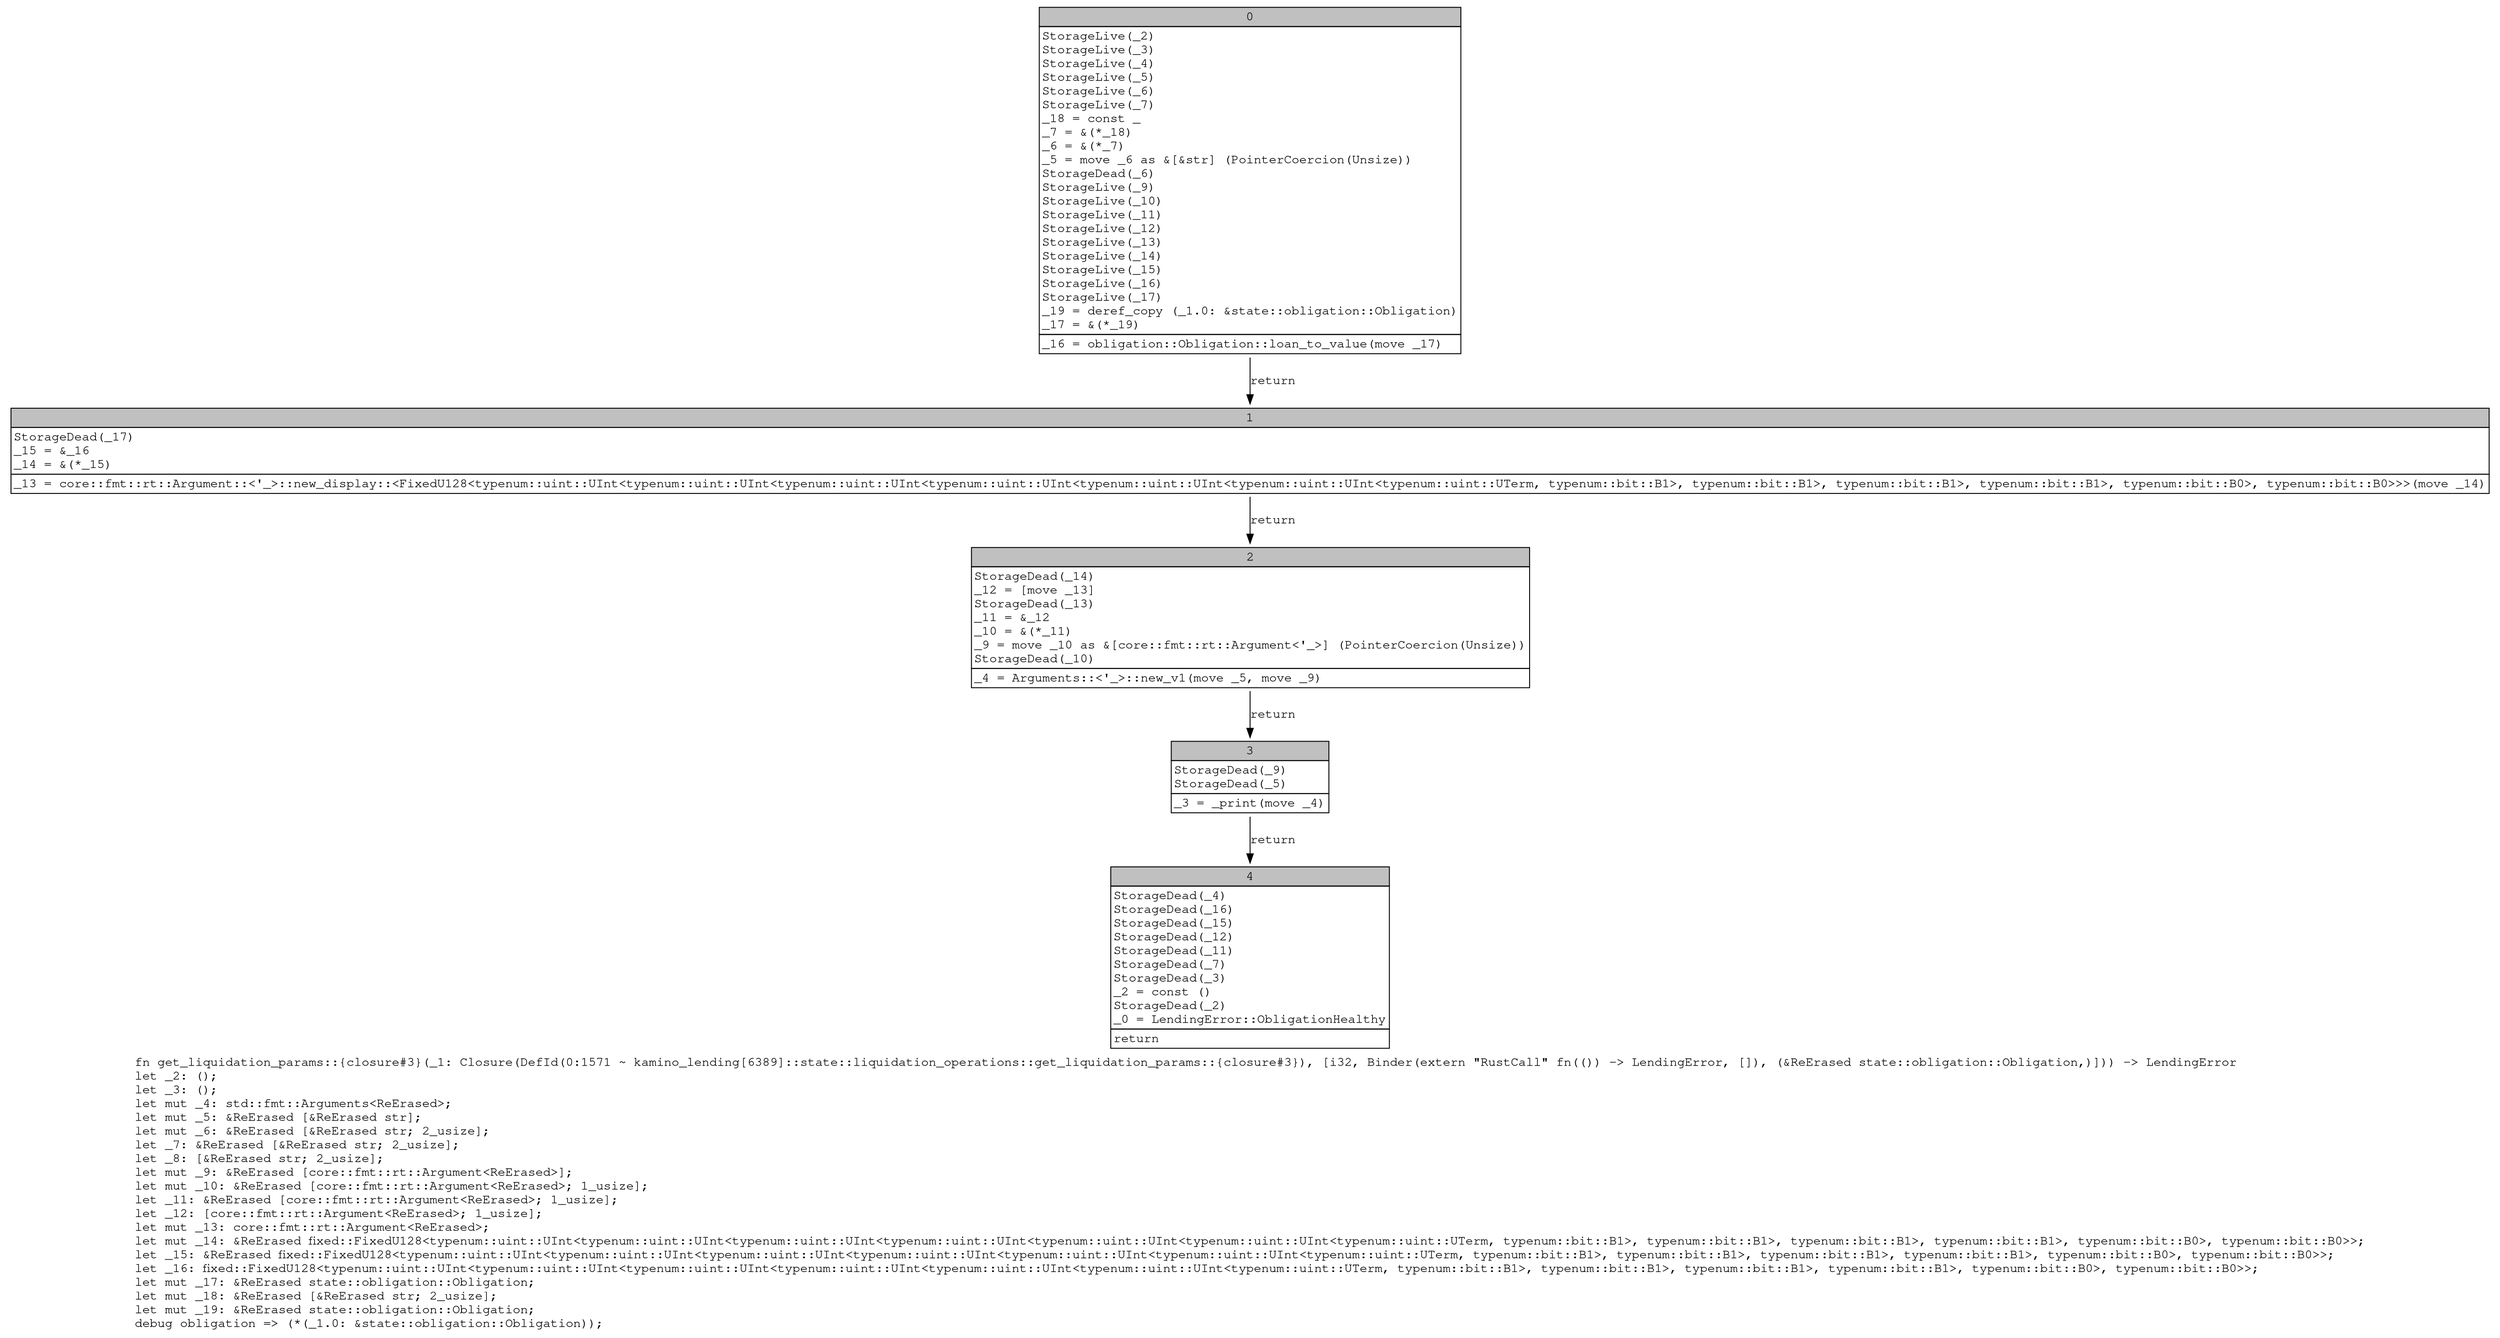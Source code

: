 digraph Mir_0_1571 {
    graph [fontname="Courier, monospace"];
    node [fontname="Courier, monospace"];
    edge [fontname="Courier, monospace"];
    label=<fn get_liquidation_params::{closure#3}(_1: Closure(DefId(0:1571 ~ kamino_lending[6389]::state::liquidation_operations::get_liquidation_params::{closure#3}), [i32, Binder(extern &quot;RustCall&quot; fn(()) -&gt; LendingError, []), (&amp;ReErased state::obligation::Obligation,)])) -&gt; LendingError<br align="left"/>let _2: ();<br align="left"/>let _3: ();<br align="left"/>let mut _4: std::fmt::Arguments&lt;ReErased&gt;;<br align="left"/>let mut _5: &amp;ReErased [&amp;ReErased str];<br align="left"/>let mut _6: &amp;ReErased [&amp;ReErased str; 2_usize];<br align="left"/>let _7: &amp;ReErased [&amp;ReErased str; 2_usize];<br align="left"/>let _8: [&amp;ReErased str; 2_usize];<br align="left"/>let mut _9: &amp;ReErased [core::fmt::rt::Argument&lt;ReErased&gt;];<br align="left"/>let mut _10: &amp;ReErased [core::fmt::rt::Argument&lt;ReErased&gt;; 1_usize];<br align="left"/>let _11: &amp;ReErased [core::fmt::rt::Argument&lt;ReErased&gt;; 1_usize];<br align="left"/>let _12: [core::fmt::rt::Argument&lt;ReErased&gt;; 1_usize];<br align="left"/>let mut _13: core::fmt::rt::Argument&lt;ReErased&gt;;<br align="left"/>let mut _14: &amp;ReErased fixed::FixedU128&lt;typenum::uint::UInt&lt;typenum::uint::UInt&lt;typenum::uint::UInt&lt;typenum::uint::UInt&lt;typenum::uint::UInt&lt;typenum::uint::UInt&lt;typenum::uint::UTerm, typenum::bit::B1&gt;, typenum::bit::B1&gt;, typenum::bit::B1&gt;, typenum::bit::B1&gt;, typenum::bit::B0&gt;, typenum::bit::B0&gt;&gt;;<br align="left"/>let _15: &amp;ReErased fixed::FixedU128&lt;typenum::uint::UInt&lt;typenum::uint::UInt&lt;typenum::uint::UInt&lt;typenum::uint::UInt&lt;typenum::uint::UInt&lt;typenum::uint::UInt&lt;typenum::uint::UTerm, typenum::bit::B1&gt;, typenum::bit::B1&gt;, typenum::bit::B1&gt;, typenum::bit::B1&gt;, typenum::bit::B0&gt;, typenum::bit::B0&gt;&gt;;<br align="left"/>let _16: fixed::FixedU128&lt;typenum::uint::UInt&lt;typenum::uint::UInt&lt;typenum::uint::UInt&lt;typenum::uint::UInt&lt;typenum::uint::UInt&lt;typenum::uint::UInt&lt;typenum::uint::UTerm, typenum::bit::B1&gt;, typenum::bit::B1&gt;, typenum::bit::B1&gt;, typenum::bit::B1&gt;, typenum::bit::B0&gt;, typenum::bit::B0&gt;&gt;;<br align="left"/>let mut _17: &amp;ReErased state::obligation::Obligation;<br align="left"/>let mut _18: &amp;ReErased [&amp;ReErased str; 2_usize];<br align="left"/>let mut _19: &amp;ReErased state::obligation::Obligation;<br align="left"/>debug obligation =&gt; (*(_1.0: &amp;state::obligation::Obligation));<br align="left"/>>;
    bb0__0_1571 [shape="none", label=<<table border="0" cellborder="1" cellspacing="0"><tr><td bgcolor="gray" align="center" colspan="1">0</td></tr><tr><td align="left" balign="left">StorageLive(_2)<br/>StorageLive(_3)<br/>StorageLive(_4)<br/>StorageLive(_5)<br/>StorageLive(_6)<br/>StorageLive(_7)<br/>_18 = const _<br/>_7 = &amp;(*_18)<br/>_6 = &amp;(*_7)<br/>_5 = move _6 as &amp;[&amp;str] (PointerCoercion(Unsize))<br/>StorageDead(_6)<br/>StorageLive(_9)<br/>StorageLive(_10)<br/>StorageLive(_11)<br/>StorageLive(_12)<br/>StorageLive(_13)<br/>StorageLive(_14)<br/>StorageLive(_15)<br/>StorageLive(_16)<br/>StorageLive(_17)<br/>_19 = deref_copy (_1.0: &amp;state::obligation::Obligation)<br/>_17 = &amp;(*_19)<br/></td></tr><tr><td align="left">_16 = obligation::Obligation::loan_to_value(move _17)</td></tr></table>>];
    bb1__0_1571 [shape="none", label=<<table border="0" cellborder="1" cellspacing="0"><tr><td bgcolor="gray" align="center" colspan="1">1</td></tr><tr><td align="left" balign="left">StorageDead(_17)<br/>_15 = &amp;_16<br/>_14 = &amp;(*_15)<br/></td></tr><tr><td align="left">_13 = core::fmt::rt::Argument::&lt;'_&gt;::new_display::&lt;FixedU128&lt;typenum::uint::UInt&lt;typenum::uint::UInt&lt;typenum::uint::UInt&lt;typenum::uint::UInt&lt;typenum::uint::UInt&lt;typenum::uint::UInt&lt;typenum::uint::UTerm, typenum::bit::B1&gt;, typenum::bit::B1&gt;, typenum::bit::B1&gt;, typenum::bit::B1&gt;, typenum::bit::B0&gt;, typenum::bit::B0&gt;&gt;&gt;(move _14)</td></tr></table>>];
    bb2__0_1571 [shape="none", label=<<table border="0" cellborder="1" cellspacing="0"><tr><td bgcolor="gray" align="center" colspan="1">2</td></tr><tr><td align="left" balign="left">StorageDead(_14)<br/>_12 = [move _13]<br/>StorageDead(_13)<br/>_11 = &amp;_12<br/>_10 = &amp;(*_11)<br/>_9 = move _10 as &amp;[core::fmt::rt::Argument&lt;'_&gt;] (PointerCoercion(Unsize))<br/>StorageDead(_10)<br/></td></tr><tr><td align="left">_4 = Arguments::&lt;'_&gt;::new_v1(move _5, move _9)</td></tr></table>>];
    bb3__0_1571 [shape="none", label=<<table border="0" cellborder="1" cellspacing="0"><tr><td bgcolor="gray" align="center" colspan="1">3</td></tr><tr><td align="left" balign="left">StorageDead(_9)<br/>StorageDead(_5)<br/></td></tr><tr><td align="left">_3 = _print(move _4)</td></tr></table>>];
    bb4__0_1571 [shape="none", label=<<table border="0" cellborder="1" cellspacing="0"><tr><td bgcolor="gray" align="center" colspan="1">4</td></tr><tr><td align="left" balign="left">StorageDead(_4)<br/>StorageDead(_16)<br/>StorageDead(_15)<br/>StorageDead(_12)<br/>StorageDead(_11)<br/>StorageDead(_7)<br/>StorageDead(_3)<br/>_2 = const ()<br/>StorageDead(_2)<br/>_0 = LendingError::ObligationHealthy<br/></td></tr><tr><td align="left">return</td></tr></table>>];
    bb0__0_1571 -> bb1__0_1571 [label="return"];
    bb1__0_1571 -> bb2__0_1571 [label="return"];
    bb2__0_1571 -> bb3__0_1571 [label="return"];
    bb3__0_1571 -> bb4__0_1571 [label="return"];
}
